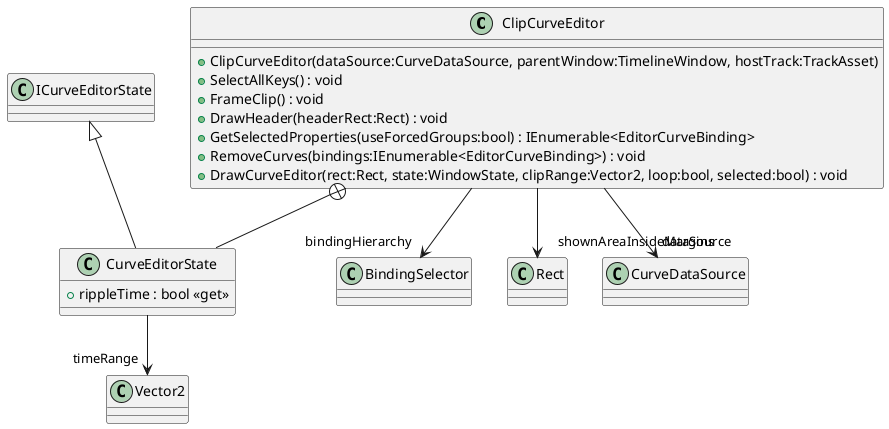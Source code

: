 @startuml
class ClipCurveEditor {
    + ClipCurveEditor(dataSource:CurveDataSource, parentWindow:TimelineWindow, hostTrack:TrackAsset)
    + SelectAllKeys() : void
    + FrameClip() : void
    + DrawHeader(headerRect:Rect) : void
    + GetSelectedProperties(useForcedGroups:bool) : IEnumerable<EditorCurveBinding>
    + RemoveCurves(bindings:IEnumerable<EditorCurveBinding>) : void
    + DrawCurveEditor(rect:Rect, state:WindowState, clipRange:Vector2, loop:bool, selected:bool) : void
}
class CurveEditorState {
    + rippleTime : bool <<get>>
}
ClipCurveEditor --> "bindingHierarchy" BindingSelector
ClipCurveEditor --> "shownAreaInsideMargins" Rect
ClipCurveEditor --> "dataSource" CurveDataSource
ClipCurveEditor +-- CurveEditorState
ICurveEditorState <|-- CurveEditorState
CurveEditorState --> "timeRange" Vector2
@enduml
